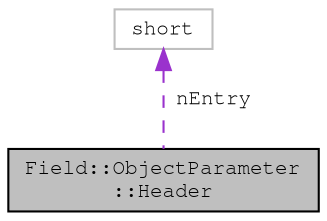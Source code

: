 digraph "Field::ObjectParameter::Header"
{
 // LATEX_PDF_SIZE
  edge [fontname="FreeMono",fontsize="10",labelfontname="FreeMono",labelfontsize="10"];
  node [fontname="FreeMono",fontsize="10",shape=record];
  Node1 [label="Field::ObjectParameter\l::Header",height=0.2,width=0.4,color="black", fillcolor="grey75", style="filled", fontcolor="black",tooltip="Header of the object parameter resource file. (ObjFlow.bin)"];
  Node2 -> Node1 [dir="back",color="darkorchid3",fontsize="10",style="dashed",label=" nEntry" ,fontname="FreeMono"];
  Node2 [label="short",height=0.2,width=0.4,color="grey75", fillcolor="white", style="filled",tooltip=" "];
}
